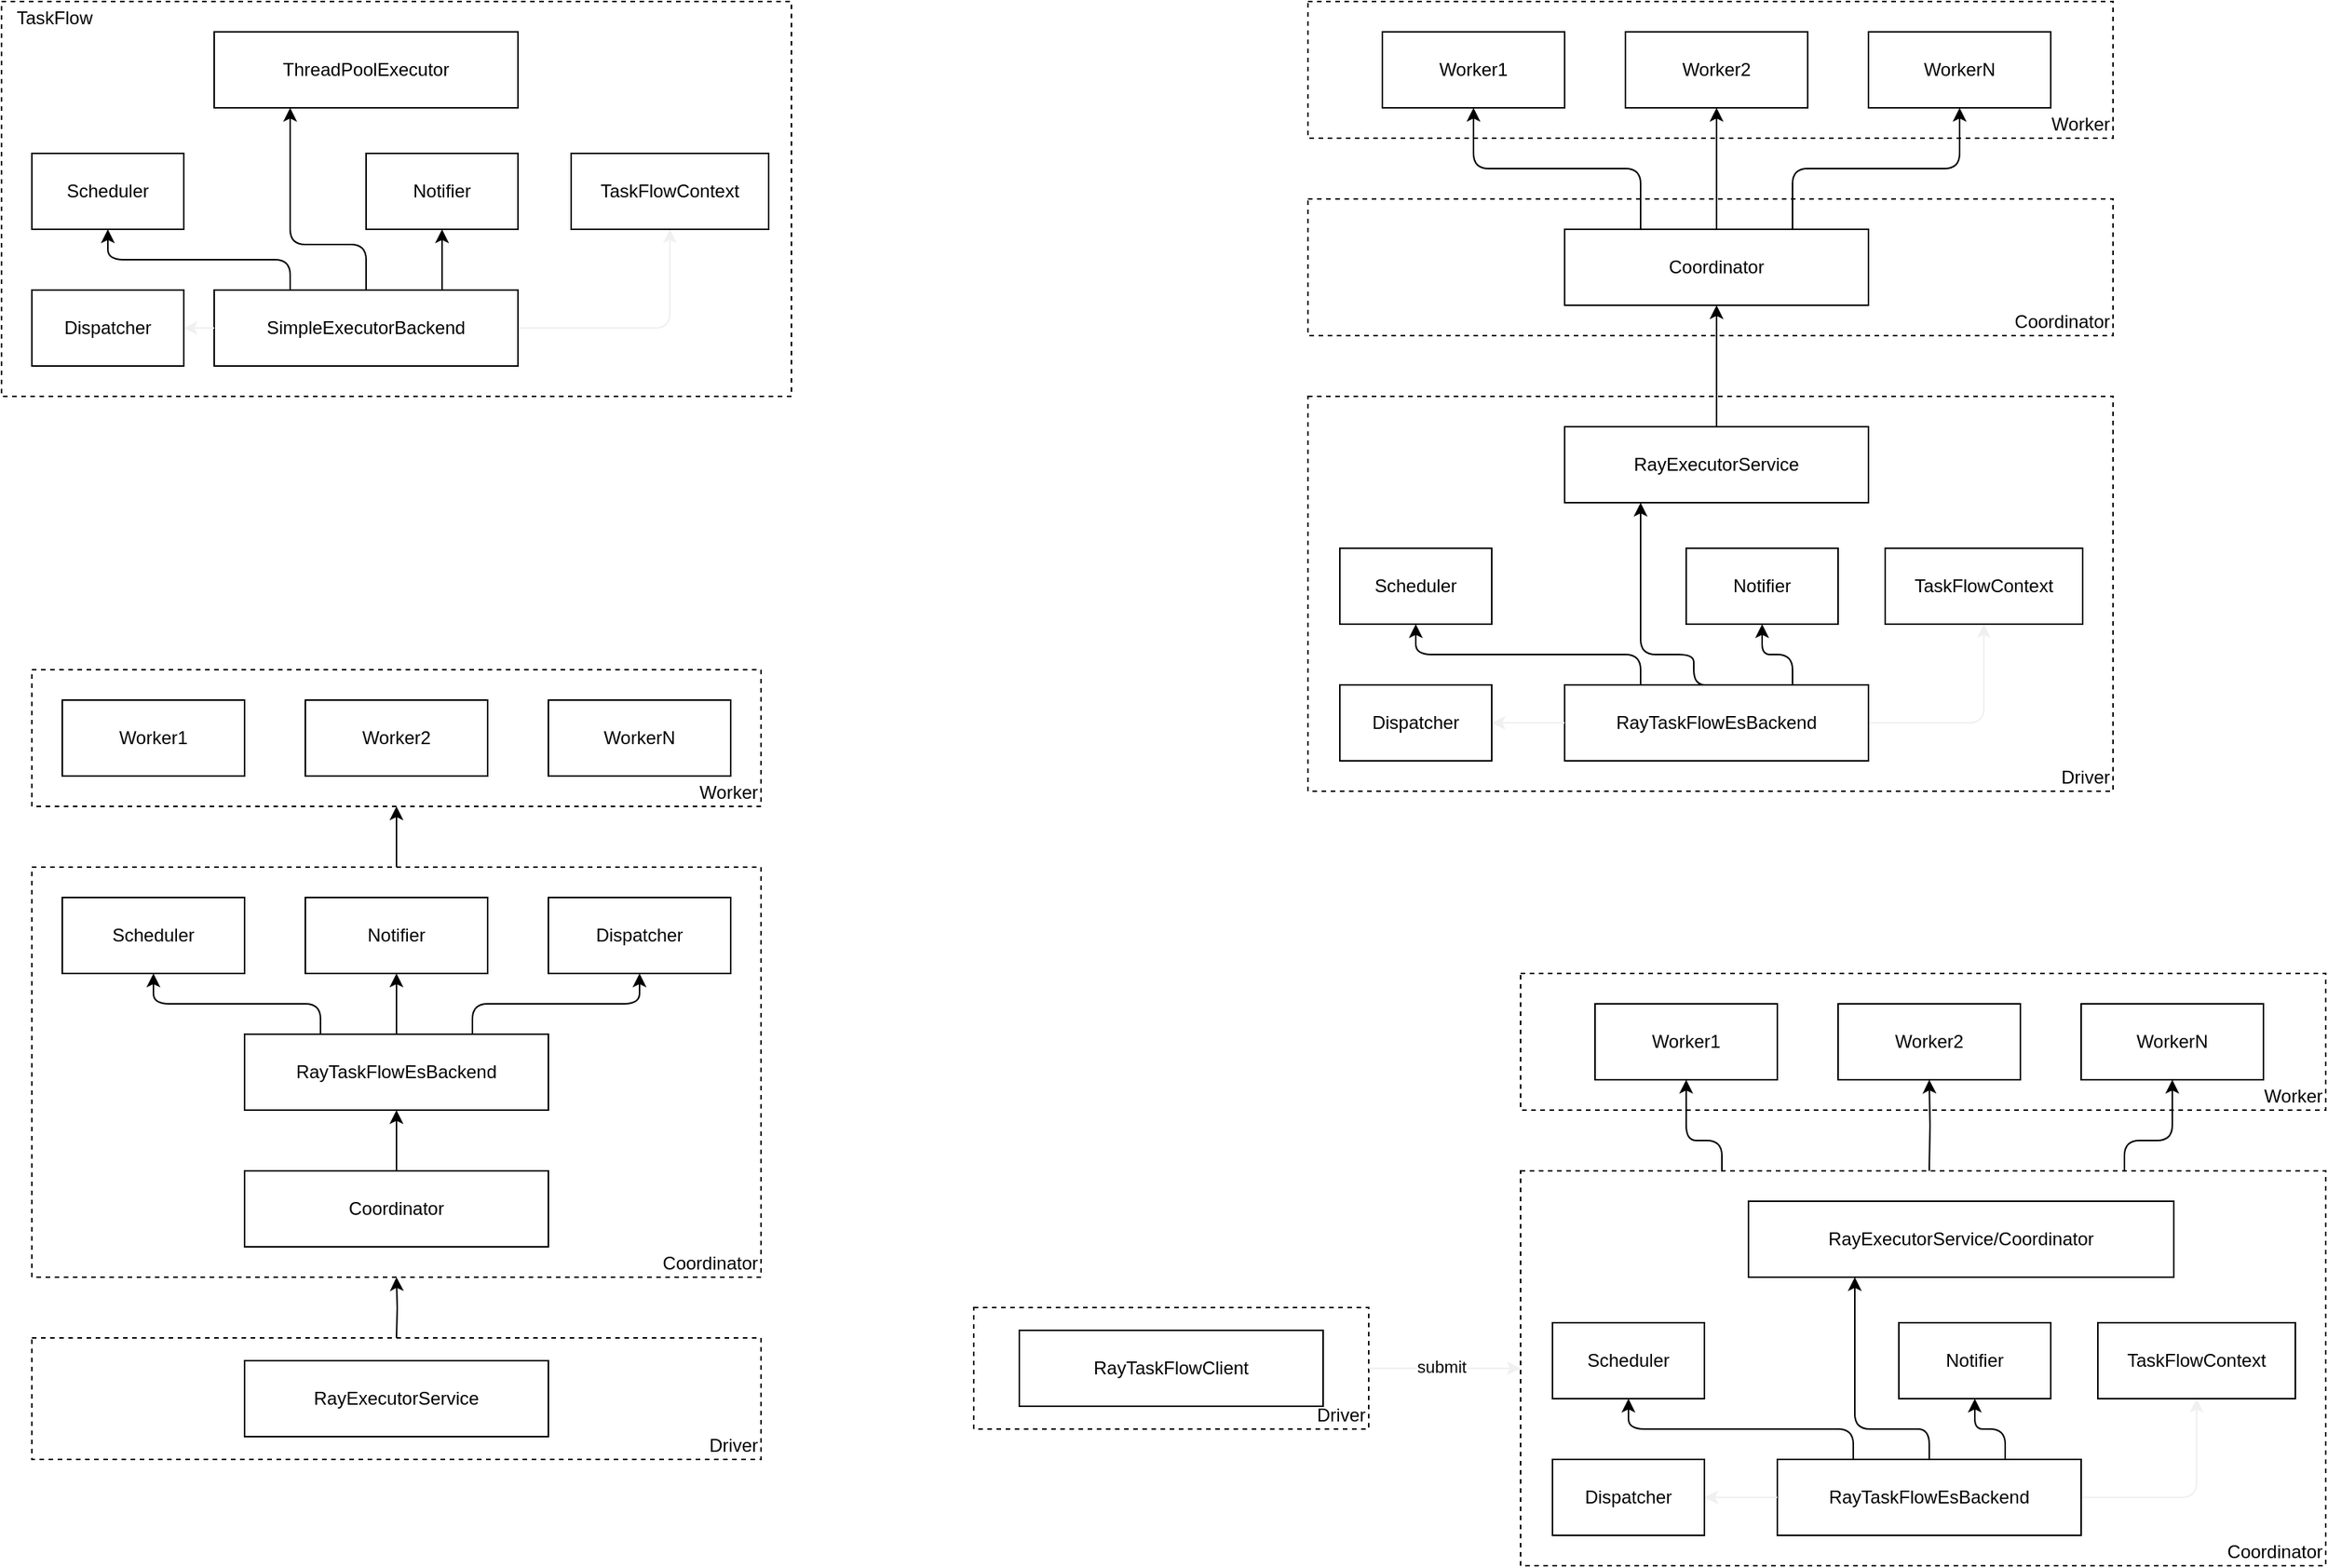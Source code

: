 <mxfile version="14.5.1" type="github">
  <diagram id="zu0DAKxvfb67Igw3Qvbh" name="Page-1">
    <mxGraphModel dx="727" dy="898" grid="1" gridSize="10" guides="1" tooltips="1" connect="1" arrows="1" fold="1" page="1" pageScale="1" pageWidth="827" pageHeight="1169" math="0" shadow="0">
      <root>
        <mxCell id="0" />
        <mxCell id="1" parent="0" />
        <mxCell id="wSYSModRQDNQ3y1aXLpu-1" value="" style="rounded=0;dashed=1;whiteSpace=wrap;" vertex="1" parent="1">
          <mxGeometry x="1580" y="900" width="260" height="80" as="geometry" />
        </mxCell>
        <mxCell id="wSYSModRQDNQ3y1aXLpu-2" value="" style="rounded=0;dashed=1;whiteSpace=wrap;" vertex="1" parent="1">
          <mxGeometry x="1800" y="40" width="530" height="90" as="geometry" />
        </mxCell>
        <mxCell id="wSYSModRQDNQ3y1aXLpu-3" value="" style="rounded=0;dashed=1;whiteSpace=wrap;" vertex="1" parent="1">
          <mxGeometry x="960" y="480" width="480" height="90" as="geometry" />
        </mxCell>
        <mxCell id="wSYSModRQDNQ3y1aXLpu-4" value="" style="rounded=0;dashed=1;whiteSpace=wrap;" vertex="1" parent="1">
          <mxGeometry x="960" y="610" width="480" height="270" as="geometry" />
        </mxCell>
        <mxCell id="wSYSModRQDNQ3y1aXLpu-5" value="" style="rounded=0;dashed=1;whiteSpace=wrap;" vertex="1" parent="1">
          <mxGeometry x="960" y="920" width="480" height="80" as="geometry" />
        </mxCell>
        <mxCell id="wSYSModRQDNQ3y1aXLpu-6" value="" style="edgeStyle=orthogonalEdgeStyle;rounded=0;orthogonalLoop=1;jettySize=auto;" edge="1" parent="1">
          <mxGeometry relative="1" as="geometry">
            <mxPoint x="1200" y="920" as="sourcePoint" />
            <mxPoint x="1200" y="880" as="targetPoint" />
          </mxGeometry>
        </mxCell>
        <mxCell id="wSYSModRQDNQ3y1aXLpu-7" value="RayExecutorService" style="rounded=0;fontStyle=0;whiteSpace=wrap;" vertex="1" parent="1">
          <mxGeometry x="1100" y="935" width="200" height="50" as="geometry" />
        </mxCell>
        <mxCell id="wSYSModRQDNQ3y1aXLpu-8" value="" style="edgeStyle=orthogonalEdgeStyle;rounded=0;orthogonalLoop=1;jettySize=auto;" edge="1" parent="1" source="wSYSModRQDNQ3y1aXLpu-9" target="wSYSModRQDNQ3y1aXLpu-11">
          <mxGeometry relative="1" as="geometry" />
        </mxCell>
        <mxCell id="wSYSModRQDNQ3y1aXLpu-9" value="Coordinator" style="rounded=0;fontStyle=0;whiteSpace=wrap;" vertex="1" parent="1">
          <mxGeometry x="1100" y="810" width="200" height="50" as="geometry" />
        </mxCell>
        <mxCell id="wSYSModRQDNQ3y1aXLpu-10" value="" style="edgeStyle=orthogonalEdgeStyle;rounded=0;orthogonalLoop=1;jettySize=auto;" edge="1" parent="1" source="wSYSModRQDNQ3y1aXLpu-11" target="wSYSModRQDNQ3y1aXLpu-13">
          <mxGeometry relative="1" as="geometry" />
        </mxCell>
        <mxCell id="wSYSModRQDNQ3y1aXLpu-11" value="RayTaskFlowEsBackend" style="rounded=0;fontStyle=0;whiteSpace=wrap;" vertex="1" parent="1">
          <mxGeometry x="1100" y="720" width="200" height="50" as="geometry" />
        </mxCell>
        <mxCell id="wSYSModRQDNQ3y1aXLpu-12" value="Scheduler" style="rounded=0;fontStyle=0;whiteSpace=wrap;" vertex="1" parent="1">
          <mxGeometry x="980" y="630" width="120" height="50" as="geometry" />
        </mxCell>
        <mxCell id="wSYSModRQDNQ3y1aXLpu-13" value="Notifier" style="rounded=0;fontStyle=0;whiteSpace=wrap;" vertex="1" parent="1">
          <mxGeometry x="1140" y="630" width="120" height="50" as="geometry" />
        </mxCell>
        <mxCell id="wSYSModRQDNQ3y1aXLpu-14" value="Dispatcher" style="rounded=0;fontStyle=0;whiteSpace=wrap;" vertex="1" parent="1">
          <mxGeometry x="1300" y="630" width="120" height="50" as="geometry" />
        </mxCell>
        <mxCell id="wSYSModRQDNQ3y1aXLpu-15" value="" style="endArrow=classic;entryX=0.5;entryY=1;entryDx=0;entryDy=0;exitX=0.25;exitY=0;exitDx=0;exitDy=0;edgeStyle=orthogonalEdgeStyle;" edge="1" parent="1" source="wSYSModRQDNQ3y1aXLpu-11" target="wSYSModRQDNQ3y1aXLpu-12">
          <mxGeometry width="50" height="50" relative="1" as="geometry">
            <mxPoint x="970" y="780" as="sourcePoint" />
            <mxPoint x="1020" y="730" as="targetPoint" />
          </mxGeometry>
        </mxCell>
        <mxCell id="wSYSModRQDNQ3y1aXLpu-16" value="" style="endArrow=classic;entryX=0.5;entryY=1;entryDx=0;entryDy=0;exitX=0.75;exitY=0;exitDx=0;exitDy=0;edgeStyle=orthogonalEdgeStyle;" edge="1" parent="1" source="wSYSModRQDNQ3y1aXLpu-11" target="wSYSModRQDNQ3y1aXLpu-14">
          <mxGeometry width="50" height="50" relative="1" as="geometry">
            <mxPoint x="1160" y="730" as="sourcePoint" />
            <mxPoint x="1050" y="690" as="targetPoint" />
          </mxGeometry>
        </mxCell>
        <mxCell id="wSYSModRQDNQ3y1aXLpu-17" value="Driver" style="text;align=right;verticalAlign=middle;resizable=0;points=[];autosize=1;" vertex="1" parent="1">
          <mxGeometry x="1390" y="980" width="50" height="20" as="geometry" />
        </mxCell>
        <mxCell id="wSYSModRQDNQ3y1aXLpu-18" value="Coordinator" style="text;align=right;verticalAlign=middle;resizable=0;points=[];autosize=1;" vertex="1" parent="1">
          <mxGeometry x="1360" y="860" width="80" height="20" as="geometry" />
        </mxCell>
        <mxCell id="wSYSModRQDNQ3y1aXLpu-19" value="" style="rounded=0;dashed=1;whiteSpace=wrap;" vertex="1" parent="1">
          <mxGeometry x="1800" y="170" width="530" height="90" as="geometry" />
        </mxCell>
        <mxCell id="wSYSModRQDNQ3y1aXLpu-20" value="" style="rounded=0;dashed=1;whiteSpace=wrap;" vertex="1" parent="1">
          <mxGeometry x="1800" y="300" width="530" height="260" as="geometry" />
        </mxCell>
        <mxCell id="wSYSModRQDNQ3y1aXLpu-21" value="" style="edgeStyle=orthogonalEdgeStyle;rounded=0;orthogonalLoop=1;jettySize=auto;" edge="1" parent="1" source="wSYSModRQDNQ3y1aXLpu-22" target="wSYSModRQDNQ3y1aXLpu-24">
          <mxGeometry relative="1" as="geometry" />
        </mxCell>
        <mxCell id="wSYSModRQDNQ3y1aXLpu-22" value="RayExecutorService" style="rounded=0;fontStyle=0;whiteSpace=wrap;" vertex="1" parent="1">
          <mxGeometry x="1969" y="320" width="200" height="50" as="geometry" />
        </mxCell>
        <mxCell id="wSYSModRQDNQ3y1aXLpu-23" value="" style="edgeStyle=orthogonalEdgeStyle;rounded=0;orthogonalLoop=1;jettySize=auto;entryX=0.5;entryY=1;entryDx=0;entryDy=0;" edge="1" parent="1" source="wSYSModRQDNQ3y1aXLpu-24" target="wSYSModRQDNQ3y1aXLpu-28">
          <mxGeometry relative="1" as="geometry">
            <mxPoint x="2054" y="140" as="targetPoint" />
          </mxGeometry>
        </mxCell>
        <mxCell id="wSYSModRQDNQ3y1aXLpu-24" value="Coordinator" style="rounded=0;fontStyle=0;whiteSpace=wrap;" vertex="1" parent="1">
          <mxGeometry x="1969" y="190" width="200" height="50" as="geometry" />
        </mxCell>
        <mxCell id="wSYSModRQDNQ3y1aXLpu-25" value="Driver" style="text;align=right;verticalAlign=middle;resizable=0;points=[];autosize=1;" vertex="1" parent="1">
          <mxGeometry x="2280" y="540" width="50" height="20" as="geometry" />
        </mxCell>
        <mxCell id="wSYSModRQDNQ3y1aXLpu-26" value="Coordinator" style="text;align=right;verticalAlign=middle;resizable=0;points=[];autosize=1;" vertex="1" parent="1">
          <mxGeometry x="2250" y="240" width="80" height="20" as="geometry" />
        </mxCell>
        <mxCell id="wSYSModRQDNQ3y1aXLpu-27" value="Worker1" style="rounded=0;fontStyle=0;whiteSpace=wrap;" vertex="1" parent="1">
          <mxGeometry x="1849" y="60" width="120" height="50" as="geometry" />
        </mxCell>
        <mxCell id="wSYSModRQDNQ3y1aXLpu-28" value="Worker2" style="rounded=0;fontStyle=0;whiteSpace=wrap;" vertex="1" parent="1">
          <mxGeometry x="2009" y="60" width="120" height="50" as="geometry" />
        </mxCell>
        <mxCell id="wSYSModRQDNQ3y1aXLpu-29" value="WorkerN" style="rounded=0;fontStyle=0;whiteSpace=wrap;" vertex="1" parent="1">
          <mxGeometry x="2169" y="60" width="120" height="50" as="geometry" />
        </mxCell>
        <mxCell id="wSYSModRQDNQ3y1aXLpu-30" value="" style="edgeStyle=orthogonalEdgeStyle;rounded=1;orthogonalLoop=1;jettySize=auto;entryX=0.5;entryY=1;entryDx=0;entryDy=0;exitX=0.25;exitY=0;exitDx=0;exitDy=0;" edge="1" parent="1" source="wSYSModRQDNQ3y1aXLpu-24" target="wSYSModRQDNQ3y1aXLpu-27">
          <mxGeometry relative="1" as="geometry">
            <mxPoint x="2064" y="190" as="sourcePoint" />
            <mxPoint x="2064" y="150" as="targetPoint" />
          </mxGeometry>
        </mxCell>
        <mxCell id="wSYSModRQDNQ3y1aXLpu-31" value="" style="edgeStyle=orthogonalEdgeStyle;rounded=1;orthogonalLoop=1;jettySize=auto;entryX=0.5;entryY=1;entryDx=0;entryDy=0;exitX=0.75;exitY=0;exitDx=0;exitDy=0;" edge="1" parent="1" source="wSYSModRQDNQ3y1aXLpu-24" target="wSYSModRQDNQ3y1aXLpu-29">
          <mxGeometry relative="1" as="geometry">
            <mxPoint x="2074" y="200" as="sourcePoint" />
            <mxPoint x="2074" y="160" as="targetPoint" />
          </mxGeometry>
        </mxCell>
        <mxCell id="wSYSModRQDNQ3y1aXLpu-32" value="" style="rounded=1;orthogonalLoop=1;jettySize=auto;exitX=0.5;exitY=0;exitDx=0;exitDy=0;entryX=0.25;entryY=1;entryDx=0;entryDy=0;edgeStyle=orthogonalEdgeStyle;" edge="1" parent="1" source="wSYSModRQDNQ3y1aXLpu-34" target="wSYSModRQDNQ3y1aXLpu-22">
          <mxGeometry relative="1" as="geometry">
            <mxPoint x="2064" y="320" as="sourcePoint" />
            <mxPoint x="2064" y="240" as="targetPoint" />
            <Array as="points">
              <mxPoint x="2054" y="470" />
              <mxPoint x="2019" y="470" />
            </Array>
          </mxGeometry>
        </mxCell>
        <mxCell id="wSYSModRQDNQ3y1aXLpu-33" value="" style="edgeStyle=orthogonalEdgeStyle;rounded=1;orthogonalLoop=1;jettySize=auto;startArrow=none;startFill=0;endArrow=classic;endFill=1;strokeColor=#f0f0f0;entryX=0.5;entryY=1;entryDx=0;entryDy=0;" edge="1" parent="1" source="wSYSModRQDNQ3y1aXLpu-34" target="wSYSModRQDNQ3y1aXLpu-41">
          <mxGeometry relative="1" as="geometry" />
        </mxCell>
        <mxCell id="wSYSModRQDNQ3y1aXLpu-34" value="RayTaskFlowEsBackend" style="rounded=0;fontStyle=0;whiteSpace=wrap;" vertex="1" parent="1">
          <mxGeometry x="1969" y="490" width="200" height="50" as="geometry" />
        </mxCell>
        <mxCell id="wSYSModRQDNQ3y1aXLpu-35" value="Scheduler" style="rounded=0;fontStyle=0;whiteSpace=wrap;" vertex="1" parent="1">
          <mxGeometry x="1821" y="400" width="100" height="50" as="geometry" />
        </mxCell>
        <mxCell id="wSYSModRQDNQ3y1aXLpu-36" value="Notifier" style="rounded=0;fontStyle=0;whiteSpace=wrap;" vertex="1" parent="1">
          <mxGeometry x="2049" y="400" width="100" height="50" as="geometry" />
        </mxCell>
        <mxCell id="wSYSModRQDNQ3y1aXLpu-37" value="" style="edgeStyle=none;rounded=1;orthogonalLoop=1;jettySize=auto;strokeColor=#f0f0f0;startArrow=classic;startFill=1;endArrow=none;endFill=0;" edge="1" parent="1" source="wSYSModRQDNQ3y1aXLpu-38" target="wSYSModRQDNQ3y1aXLpu-34">
          <mxGeometry relative="1" as="geometry" />
        </mxCell>
        <mxCell id="wSYSModRQDNQ3y1aXLpu-38" value="Dispatcher" style="rounded=0;fontStyle=0;whiteSpace=wrap;" vertex="1" parent="1">
          <mxGeometry x="1821" y="490" width="100" height="50" as="geometry" />
        </mxCell>
        <mxCell id="wSYSModRQDNQ3y1aXLpu-39" value="" style="edgeStyle=orthogonalEdgeStyle;rounded=1;orthogonalLoop=1;jettySize=auto;exitX=0.75;exitY=0;exitDx=0;exitDy=0;" edge="1" parent="1" source="wSYSModRQDNQ3y1aXLpu-34" target="wSYSModRQDNQ3y1aXLpu-36">
          <mxGeometry x="1834" y="400" as="geometry" />
        </mxCell>
        <mxCell id="wSYSModRQDNQ3y1aXLpu-40" value="" style="endArrow=classic;entryX=0.5;entryY=1;entryDx=0;entryDy=0;exitX=0.25;exitY=0;exitDx=0;exitDy=0;edgeStyle=orthogonalEdgeStyle;" edge="1" parent="1" source="wSYSModRQDNQ3y1aXLpu-34" target="wSYSModRQDNQ3y1aXLpu-35">
          <mxGeometry x="1834" y="400" width="50" height="50" as="geometry">
            <mxPoint x="1824" y="550" as="sourcePoint" />
            <mxPoint x="1874" y="500" as="targetPoint" />
          </mxGeometry>
        </mxCell>
        <mxCell id="wSYSModRQDNQ3y1aXLpu-41" value="TaskFlowContext" style="rounded=0;fontStyle=0;whiteSpace=wrap;" vertex="1" parent="1">
          <mxGeometry x="2180" y="400" width="130" height="50" as="geometry" />
        </mxCell>
        <mxCell id="wSYSModRQDNQ3y1aXLpu-42" value="" style="rounded=0;dashed=1;whiteSpace=wrap;" vertex="1" parent="1">
          <mxGeometry x="940" y="40" width="520" height="260" as="geometry" />
        </mxCell>
        <mxCell id="wSYSModRQDNQ3y1aXLpu-43" value="ThreadPoolExecutor" style="rounded=0;fontStyle=0;whiteSpace=wrap;" vertex="1" parent="1">
          <mxGeometry x="1080" y="60" width="200" height="50" as="geometry" />
        </mxCell>
        <mxCell id="wSYSModRQDNQ3y1aXLpu-44" value="" style="rounded=1;orthogonalLoop=1;jettySize=auto;exitX=0.5;exitY=0;exitDx=0;exitDy=0;entryX=0.25;entryY=1;entryDx=0;entryDy=0;edgeStyle=orthogonalEdgeStyle;" edge="1" parent="1" source="wSYSModRQDNQ3y1aXLpu-46" target="wSYSModRQDNQ3y1aXLpu-43">
          <mxGeometry relative="1" as="geometry">
            <mxPoint x="1190" y="60" as="sourcePoint" />
            <mxPoint x="1190" y="-20" as="targetPoint" />
            <Array as="points">
              <mxPoint x="1180" y="200" />
              <mxPoint x="1130" y="200" />
            </Array>
          </mxGeometry>
        </mxCell>
        <mxCell id="wSYSModRQDNQ3y1aXLpu-45" value="" style="edgeStyle=orthogonalEdgeStyle;rounded=1;orthogonalLoop=1;jettySize=auto;startArrow=none;startFill=0;endArrow=classic;endFill=1;strokeColor=#f0f0f0;entryX=0.5;entryY=1;entryDx=0;entryDy=0;" edge="1" parent="1" source="wSYSModRQDNQ3y1aXLpu-46" target="wSYSModRQDNQ3y1aXLpu-53">
          <mxGeometry relative="1" as="geometry" />
        </mxCell>
        <mxCell id="wSYSModRQDNQ3y1aXLpu-46" value="SimpleExecutorBackend" style="rounded=0;fontStyle=0;whiteSpace=wrap;" vertex="1" parent="1">
          <mxGeometry x="1080" y="230" width="200" height="50" as="geometry" />
        </mxCell>
        <mxCell id="wSYSModRQDNQ3y1aXLpu-47" value="Scheduler" style="rounded=0;fontStyle=0;whiteSpace=wrap;" vertex="1" parent="1">
          <mxGeometry x="960" y="140" width="100" height="50" as="geometry" />
        </mxCell>
        <mxCell id="wSYSModRQDNQ3y1aXLpu-48" value="Notifier" style="rounded=0;fontStyle=0;whiteSpace=wrap;" vertex="1" parent="1">
          <mxGeometry x="1180" y="140" width="100" height="50" as="geometry" />
        </mxCell>
        <mxCell id="wSYSModRQDNQ3y1aXLpu-49" value="" style="edgeStyle=none;rounded=1;orthogonalLoop=1;jettySize=auto;strokeColor=#f0f0f0;startArrow=classic;startFill=1;endArrow=none;endFill=0;" edge="1" parent="1" source="wSYSModRQDNQ3y1aXLpu-50" target="wSYSModRQDNQ3y1aXLpu-46">
          <mxGeometry relative="1" as="geometry" />
        </mxCell>
        <mxCell id="wSYSModRQDNQ3y1aXLpu-50" value="Dispatcher" style="rounded=0;fontStyle=0;whiteSpace=wrap;" vertex="1" parent="1">
          <mxGeometry x="960" y="230" width="100" height="50" as="geometry" />
        </mxCell>
        <mxCell id="wSYSModRQDNQ3y1aXLpu-51" value="" style="edgeStyle=orthogonalEdgeStyle;rounded=1;orthogonalLoop=1;jettySize=auto;exitX=0.75;exitY=0;exitDx=0;exitDy=0;" edge="1" parent="1" source="wSYSModRQDNQ3y1aXLpu-46" target="wSYSModRQDNQ3y1aXLpu-48">
          <mxGeometry x="960" y="140" as="geometry" />
        </mxCell>
        <mxCell id="wSYSModRQDNQ3y1aXLpu-52" value="" style="endArrow=classic;entryX=0.5;entryY=1;entryDx=0;entryDy=0;exitX=0.25;exitY=0;exitDx=0;exitDy=0;edgeStyle=orthogonalEdgeStyle;" edge="1" parent="1" source="wSYSModRQDNQ3y1aXLpu-46" target="wSYSModRQDNQ3y1aXLpu-47">
          <mxGeometry x="960" y="140" width="50" height="50" as="geometry">
            <mxPoint x="950" y="290" as="sourcePoint" />
            <mxPoint x="1000" y="240" as="targetPoint" />
          </mxGeometry>
        </mxCell>
        <mxCell id="wSYSModRQDNQ3y1aXLpu-53" value="TaskFlowContext" style="rounded=0;fontStyle=0;whiteSpace=wrap;" vertex="1" parent="1">
          <mxGeometry x="1315" y="140" width="130" height="50" as="geometry" />
        </mxCell>
        <mxCell id="wSYSModRQDNQ3y1aXLpu-54" value="TaskFlow" style="text;align=center;verticalAlign=middle;resizable=0;points=[];autosize=1;" vertex="1" parent="1">
          <mxGeometry x="940" y="40" width="70" height="20" as="geometry" />
        </mxCell>
        <mxCell id="wSYSModRQDNQ3y1aXLpu-55" value="Worker1" style="rounded=0;fontStyle=0;whiteSpace=wrap;" vertex="1" parent="1">
          <mxGeometry x="980" y="500" width="120" height="50" as="geometry" />
        </mxCell>
        <mxCell id="wSYSModRQDNQ3y1aXLpu-56" value="Worker2" style="rounded=0;fontStyle=0;whiteSpace=wrap;" vertex="1" parent="1">
          <mxGeometry x="1140" y="500" width="120" height="50" as="geometry" />
        </mxCell>
        <mxCell id="wSYSModRQDNQ3y1aXLpu-57" value="WorkerN" style="rounded=0;fontStyle=0;whiteSpace=wrap;" vertex="1" parent="1">
          <mxGeometry x="1300" y="500" width="120" height="50" as="geometry" />
        </mxCell>
        <mxCell id="wSYSModRQDNQ3y1aXLpu-58" value="" style="edgeStyle=orthogonalEdgeStyle;rounded=0;orthogonalLoop=1;jettySize=auto;entryX=0.5;entryY=1;entryDx=0;entryDy=0;exitX=0.5;exitY=0;exitDx=0;exitDy=0;" edge="1" parent="1" source="wSYSModRQDNQ3y1aXLpu-4" target="wSYSModRQDNQ3y1aXLpu-3">
          <mxGeometry relative="1" as="geometry">
            <mxPoint x="1200" y="590" as="sourcePoint" />
            <mxPoint x="1210" y="670" as="targetPoint" />
          </mxGeometry>
        </mxCell>
        <mxCell id="wSYSModRQDNQ3y1aXLpu-59" value="Worker" style="text;align=right;verticalAlign=middle;resizable=0;points=[];autosize=1;" vertex="1" parent="1">
          <mxGeometry x="2280" y="110" width="50" height="20" as="geometry" />
        </mxCell>
        <mxCell id="wSYSModRQDNQ3y1aXLpu-60" value="Worker" style="text;align=right;verticalAlign=middle;resizable=0;points=[];autosize=1;" vertex="1" parent="1">
          <mxGeometry x="1390" y="550" width="50" height="20" as="geometry" />
        </mxCell>
        <mxCell id="wSYSModRQDNQ3y1aXLpu-61" value="" style="rounded=0;dashed=1;whiteSpace=wrap;" vertex="1" parent="1">
          <mxGeometry x="1940" y="680" width="530" height="90" as="geometry" />
        </mxCell>
        <mxCell id="wSYSModRQDNQ3y1aXLpu-62" value="" style="rounded=0;dashed=1;whiteSpace=wrap;" vertex="1" parent="1">
          <mxGeometry x="1940" y="810" width="530" height="260" as="geometry" />
        </mxCell>
        <mxCell id="wSYSModRQDNQ3y1aXLpu-63" value="RayExecutorService/Coordinator" style="rounded=0;fontStyle=0;whiteSpace=wrap;" vertex="1" parent="1">
          <mxGeometry x="2090" y="830" width="280" height="50" as="geometry" />
        </mxCell>
        <mxCell id="wSYSModRQDNQ3y1aXLpu-64" value="" style="edgeStyle=orthogonalEdgeStyle;rounded=0;orthogonalLoop=1;jettySize=auto;entryX=0.5;entryY=1;entryDx=0;entryDy=0;" edge="1" parent="1" target="wSYSModRQDNQ3y1aXLpu-66">
          <mxGeometry relative="1" as="geometry">
            <mxPoint x="2194" y="650" as="targetPoint" />
            <mxPoint x="2209" y="810" as="sourcePoint" />
          </mxGeometry>
        </mxCell>
        <mxCell id="wSYSModRQDNQ3y1aXLpu-65" value="Worker1" style="rounded=0;fontStyle=0;whiteSpace=wrap;" vertex="1" parent="1">
          <mxGeometry x="1989" y="700" width="120" height="50" as="geometry" />
        </mxCell>
        <mxCell id="wSYSModRQDNQ3y1aXLpu-66" value="Worker2" style="rounded=0;fontStyle=0;whiteSpace=wrap;" vertex="1" parent="1">
          <mxGeometry x="2149" y="700" width="120" height="50" as="geometry" />
        </mxCell>
        <mxCell id="wSYSModRQDNQ3y1aXLpu-67" value="WorkerN" style="rounded=0;fontStyle=0;whiteSpace=wrap;" vertex="1" parent="1">
          <mxGeometry x="2309" y="700" width="120" height="50" as="geometry" />
        </mxCell>
        <mxCell id="wSYSModRQDNQ3y1aXLpu-68" value="" style="edgeStyle=orthogonalEdgeStyle;rounded=1;orthogonalLoop=1;jettySize=auto;entryX=0.5;entryY=1;entryDx=0;entryDy=0;exitX=0.25;exitY=0;exitDx=0;exitDy=0;" edge="1" parent="1" source="wSYSModRQDNQ3y1aXLpu-62" target="wSYSModRQDNQ3y1aXLpu-65">
          <mxGeometry relative="1" as="geometry">
            <mxPoint x="2159" y="700" as="sourcePoint" />
            <mxPoint x="2204" y="660" as="targetPoint" />
            <Array as="points">
              <mxPoint x="2073" y="790" />
              <mxPoint x="2049" y="790" />
            </Array>
          </mxGeometry>
        </mxCell>
        <mxCell id="wSYSModRQDNQ3y1aXLpu-69" value="" style="edgeStyle=orthogonalEdgeStyle;rounded=1;orthogonalLoop=1;jettySize=auto;entryX=0.5;entryY=1;entryDx=0;entryDy=0;exitX=0.75;exitY=0;exitDx=0;exitDy=0;" edge="1" parent="1" source="wSYSModRQDNQ3y1aXLpu-62" target="wSYSModRQDNQ3y1aXLpu-67">
          <mxGeometry relative="1" as="geometry">
            <mxPoint x="2259" y="700" as="sourcePoint" />
            <mxPoint x="2214" y="670" as="targetPoint" />
            <Array as="points">
              <mxPoint x="2338" y="790" />
              <mxPoint x="2369" y="790" />
            </Array>
          </mxGeometry>
        </mxCell>
        <mxCell id="wSYSModRQDNQ3y1aXLpu-70" value="" style="rounded=1;orthogonalLoop=1;jettySize=auto;exitX=0.5;exitY=0;exitDx=0;exitDy=0;entryX=0.25;entryY=1;entryDx=0;entryDy=0;edgeStyle=orthogonalEdgeStyle;" edge="1" parent="1" source="wSYSModRQDNQ3y1aXLpu-72" target="wSYSModRQDNQ3y1aXLpu-63">
          <mxGeometry relative="1" as="geometry">
            <mxPoint x="2204" y="830" as="sourcePoint" />
            <mxPoint x="2204" y="750" as="targetPoint" />
            <Array as="points">
              <mxPoint x="2194" y="980" />
              <mxPoint x="2159" y="980" />
            </Array>
          </mxGeometry>
        </mxCell>
        <mxCell id="wSYSModRQDNQ3y1aXLpu-71" value="" style="edgeStyle=orthogonalEdgeStyle;rounded=1;orthogonalLoop=1;jettySize=auto;startArrow=none;startFill=0;endArrow=classic;endFill=1;strokeColor=#f0f0f0;entryX=0.5;entryY=1;entryDx=0;entryDy=0;" edge="1" parent="1" source="wSYSModRQDNQ3y1aXLpu-72" target="wSYSModRQDNQ3y1aXLpu-79">
          <mxGeometry relative="1" as="geometry" />
        </mxCell>
        <mxCell id="wSYSModRQDNQ3y1aXLpu-72" value="RayTaskFlowEsBackend" style="rounded=0;fontStyle=0;whiteSpace=wrap;" vertex="1" parent="1">
          <mxGeometry x="2109" y="1000" width="200" height="50" as="geometry" />
        </mxCell>
        <mxCell id="wSYSModRQDNQ3y1aXLpu-73" value="Scheduler" style="rounded=0;fontStyle=0;whiteSpace=wrap;" vertex="1" parent="1">
          <mxGeometry x="1961" y="910" width="100" height="50" as="geometry" />
        </mxCell>
        <mxCell id="wSYSModRQDNQ3y1aXLpu-74" value="Notifier" style="rounded=0;fontStyle=0;whiteSpace=wrap;" vertex="1" parent="1">
          <mxGeometry x="2189" y="910" width="100" height="50" as="geometry" />
        </mxCell>
        <mxCell id="wSYSModRQDNQ3y1aXLpu-75" value="" style="edgeStyle=none;rounded=1;orthogonalLoop=1;jettySize=auto;strokeColor=#f0f0f0;startArrow=classic;startFill=1;endArrow=none;endFill=0;" edge="1" parent="1" source="wSYSModRQDNQ3y1aXLpu-76" target="wSYSModRQDNQ3y1aXLpu-72">
          <mxGeometry relative="1" as="geometry" />
        </mxCell>
        <mxCell id="wSYSModRQDNQ3y1aXLpu-76" value="Dispatcher" style="rounded=0;fontStyle=0;whiteSpace=wrap;" vertex="1" parent="1">
          <mxGeometry x="1961" y="1000" width="100" height="50" as="geometry" />
        </mxCell>
        <mxCell id="wSYSModRQDNQ3y1aXLpu-77" value="" style="edgeStyle=orthogonalEdgeStyle;rounded=1;orthogonalLoop=1;jettySize=auto;exitX=0.75;exitY=0;exitDx=0;exitDy=0;" edge="1" parent="1" source="wSYSModRQDNQ3y1aXLpu-72" target="wSYSModRQDNQ3y1aXLpu-74">
          <mxGeometry x="1974" y="910" as="geometry" />
        </mxCell>
        <mxCell id="wSYSModRQDNQ3y1aXLpu-78" value="" style="endArrow=classic;entryX=0.5;entryY=1;entryDx=0;entryDy=0;exitX=0.25;exitY=0;exitDx=0;exitDy=0;edgeStyle=orthogonalEdgeStyle;" edge="1" parent="1" source="wSYSModRQDNQ3y1aXLpu-72" target="wSYSModRQDNQ3y1aXLpu-73">
          <mxGeometry x="1974" y="910" width="50" height="50" as="geometry">
            <mxPoint x="1964" y="1060" as="sourcePoint" />
            <mxPoint x="2014" y="1010" as="targetPoint" />
          </mxGeometry>
        </mxCell>
        <mxCell id="wSYSModRQDNQ3y1aXLpu-79" value="TaskFlowContext" style="rounded=0;fontStyle=0;whiteSpace=wrap;" vertex="1" parent="1">
          <mxGeometry x="2320" y="910" width="130" height="50" as="geometry" />
        </mxCell>
        <mxCell id="wSYSModRQDNQ3y1aXLpu-80" value="Worker" style="text;align=right;verticalAlign=middle;resizable=0;points=[];autosize=1;" vertex="1" parent="1">
          <mxGeometry x="2420" y="750" width="50" height="20" as="geometry" />
        </mxCell>
        <mxCell id="wSYSModRQDNQ3y1aXLpu-81" value="Coordinator" style="text;align=right;verticalAlign=middle;resizable=0;points=[];autosize=1;" vertex="1" parent="1">
          <mxGeometry x="2390" y="1050" width="80" height="20" as="geometry" />
        </mxCell>
        <mxCell id="wSYSModRQDNQ3y1aXLpu-82" value="" style="edgeStyle=orthogonalEdgeStyle;rounded=1;orthogonalLoop=1;jettySize=auto;startArrow=none;startFill=0;endArrow=classic;endFill=1;strokeColor=#f0f0f0;exitX=1;exitY=0.5;exitDx=0;exitDy=0;" edge="1" parent="1" source="wSYSModRQDNQ3y1aXLpu-1" target="wSYSModRQDNQ3y1aXLpu-62">
          <mxGeometry relative="1" as="geometry">
            <mxPoint x="1850" y="940" as="sourcePoint" />
          </mxGeometry>
        </mxCell>
        <mxCell id="wSYSModRQDNQ3y1aXLpu-83" value="submit" style="edgeLabel;align=center;verticalAlign=middle;resizable=0;points=[];" vertex="1" connectable="0" parent="wSYSModRQDNQ3y1aXLpu-82">
          <mxGeometry x="0.16" y="2" relative="1" as="geometry">
            <mxPoint x="-10" as="offset" />
          </mxGeometry>
        </mxCell>
        <mxCell id="wSYSModRQDNQ3y1aXLpu-84" value="RayTaskFlowClient" style="rounded=0;fontStyle=0;whiteSpace=wrap;" vertex="1" parent="1">
          <mxGeometry x="1610" y="915" width="200" height="50" as="geometry" />
        </mxCell>
        <mxCell id="wSYSModRQDNQ3y1aXLpu-85" value="Driver" style="text;align=right;verticalAlign=middle;resizable=0;points=[];autosize=1;" vertex="1" parent="1">
          <mxGeometry x="1790" y="960" width="50" height="20" as="geometry" />
        </mxCell>
      </root>
    </mxGraphModel>
  </diagram>
</mxfile>
